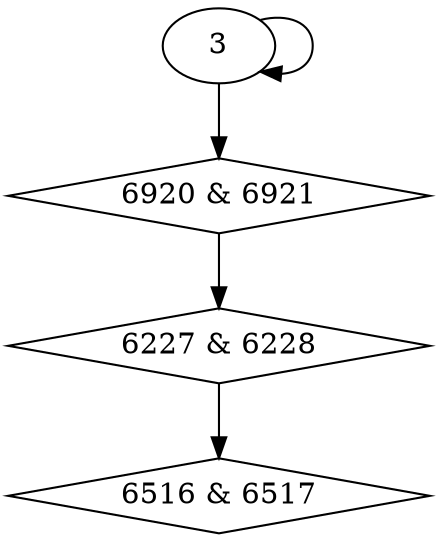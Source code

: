 digraph {
0 [label = "6227 & 6228", shape = diamond];
1 [label = "6516 & 6517", shape = diamond];
2 [label = "6920 & 6921", shape = diamond];
2 -> 0;
0 -> 1;
3 -> 2;
3 -> 3;
}
